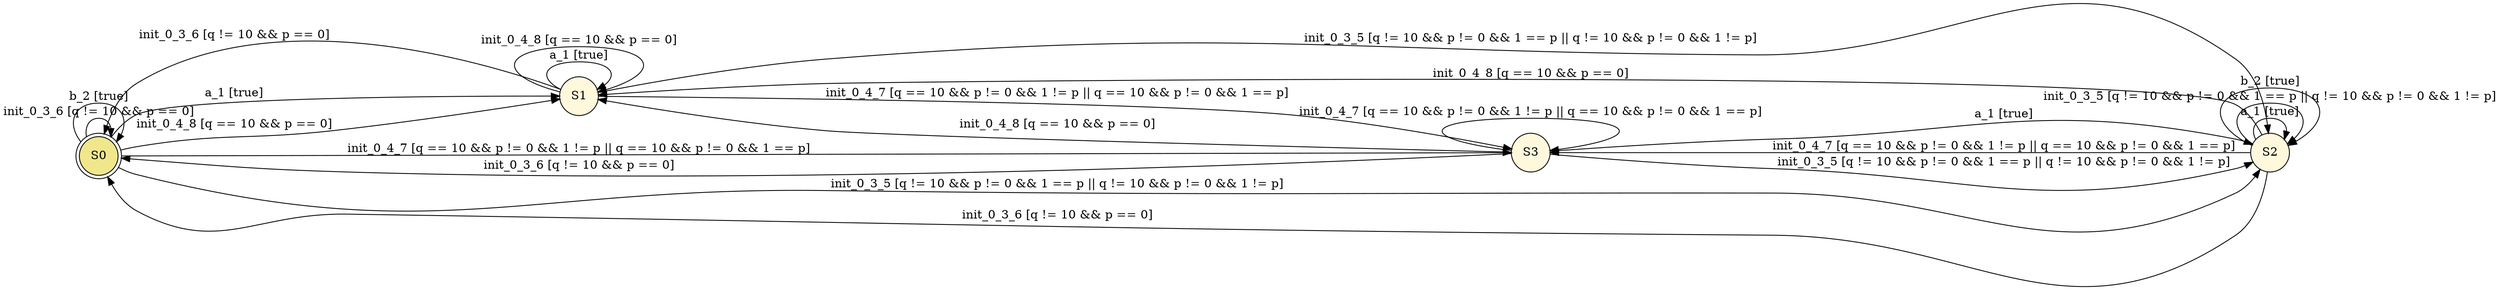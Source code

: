 digraph finite_state_machine {
  rankdir = LR;
  node [shape = doublecircle, style = filled, fillcolor = khaki]; S0;
  node [shape = circle, style = filled, fillcolor = cornsilk1];
  S0 -> S1 [ label = "a_1 [true]" ];
  S0 -> S0 [ label = "init_0_3_6 [q != 10 && p == 0]" ];
  S0 -> S2 [ label = "init_0_3_5 [q != 10 && p != 0 && 1 == p || q != 10 && p != 0 && 1 != p]" ];
  S0 -> S0 [ label = "b_2 [true]" ];
  S0 -> S3 [ label = "init_0_4_7 [q == 10 && p != 0 && 1 != p || q == 10 && p != 0 && 1 == p]" ];
  S0 -> S1 [ label = "init_0_4_8 [q == 10 && p == 0]" ];
  S1 -> S1 [ label = "a_1 [true]" ];
  S1 -> S0 [ label = "init_0_3_6 [q != 10 && p == 0]" ];
  S1 -> S2 [ label = "init_0_3_5 [q != 10 && p != 0 && 1 == p || q != 10 && p != 0 && 1 != p]" ];
  S1 -> S3 [ label = "init_0_4_7 [q == 10 && p != 0 && 1 != p || q == 10 && p != 0 && 1 == p]" ];
  S1 -> S1 [ label = "init_0_4_8 [q == 10 && p == 0]" ];
  S2 -> S2 [ label = "a_1 [true]" ];
  S2 -> S0 [ label = "init_0_3_6 [q != 10 && p == 0]" ];
  S2 -> S2 [ label = "init_0_3_5 [q != 10 && p != 0 && 1 == p || q != 10 && p != 0 && 1 != p]" ];
  S2 -> S2 [ label = "b_2 [true]" ];
  S2 -> S3 [ label = "init_0_4_7 [q == 10 && p != 0 && 1 != p || q == 10 && p != 0 && 1 == p]" ];
  S2 -> S1 [ label = "init_0_4_8 [q == 10 && p == 0]" ];
  S3 -> S2 [ label = "a_1 [true]" ];
  S3 -> S0 [ label = "init_0_3_6 [q != 10 && p == 0]" ];
  S3 -> S2 [ label = "init_0_3_5 [q != 10 && p != 0 && 1 == p || q != 10 && p != 0 && 1 != p]" ];
  S3 -> S3 [ label = "init_0_4_7 [q == 10 && p != 0 && 1 != p || q == 10 && p != 0 && 1 == p]" ];
  S3 -> S1 [ label = "init_0_4_8 [q == 10 && p == 0]" ];
}
